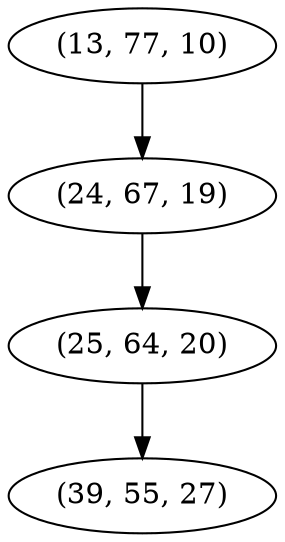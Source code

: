 digraph tree {
    "(13, 77, 10)";
    "(24, 67, 19)";
    "(25, 64, 20)";
    "(39, 55, 27)";
    "(13, 77, 10)" -> "(24, 67, 19)";
    "(24, 67, 19)" -> "(25, 64, 20)";
    "(25, 64, 20)" -> "(39, 55, 27)";
}
